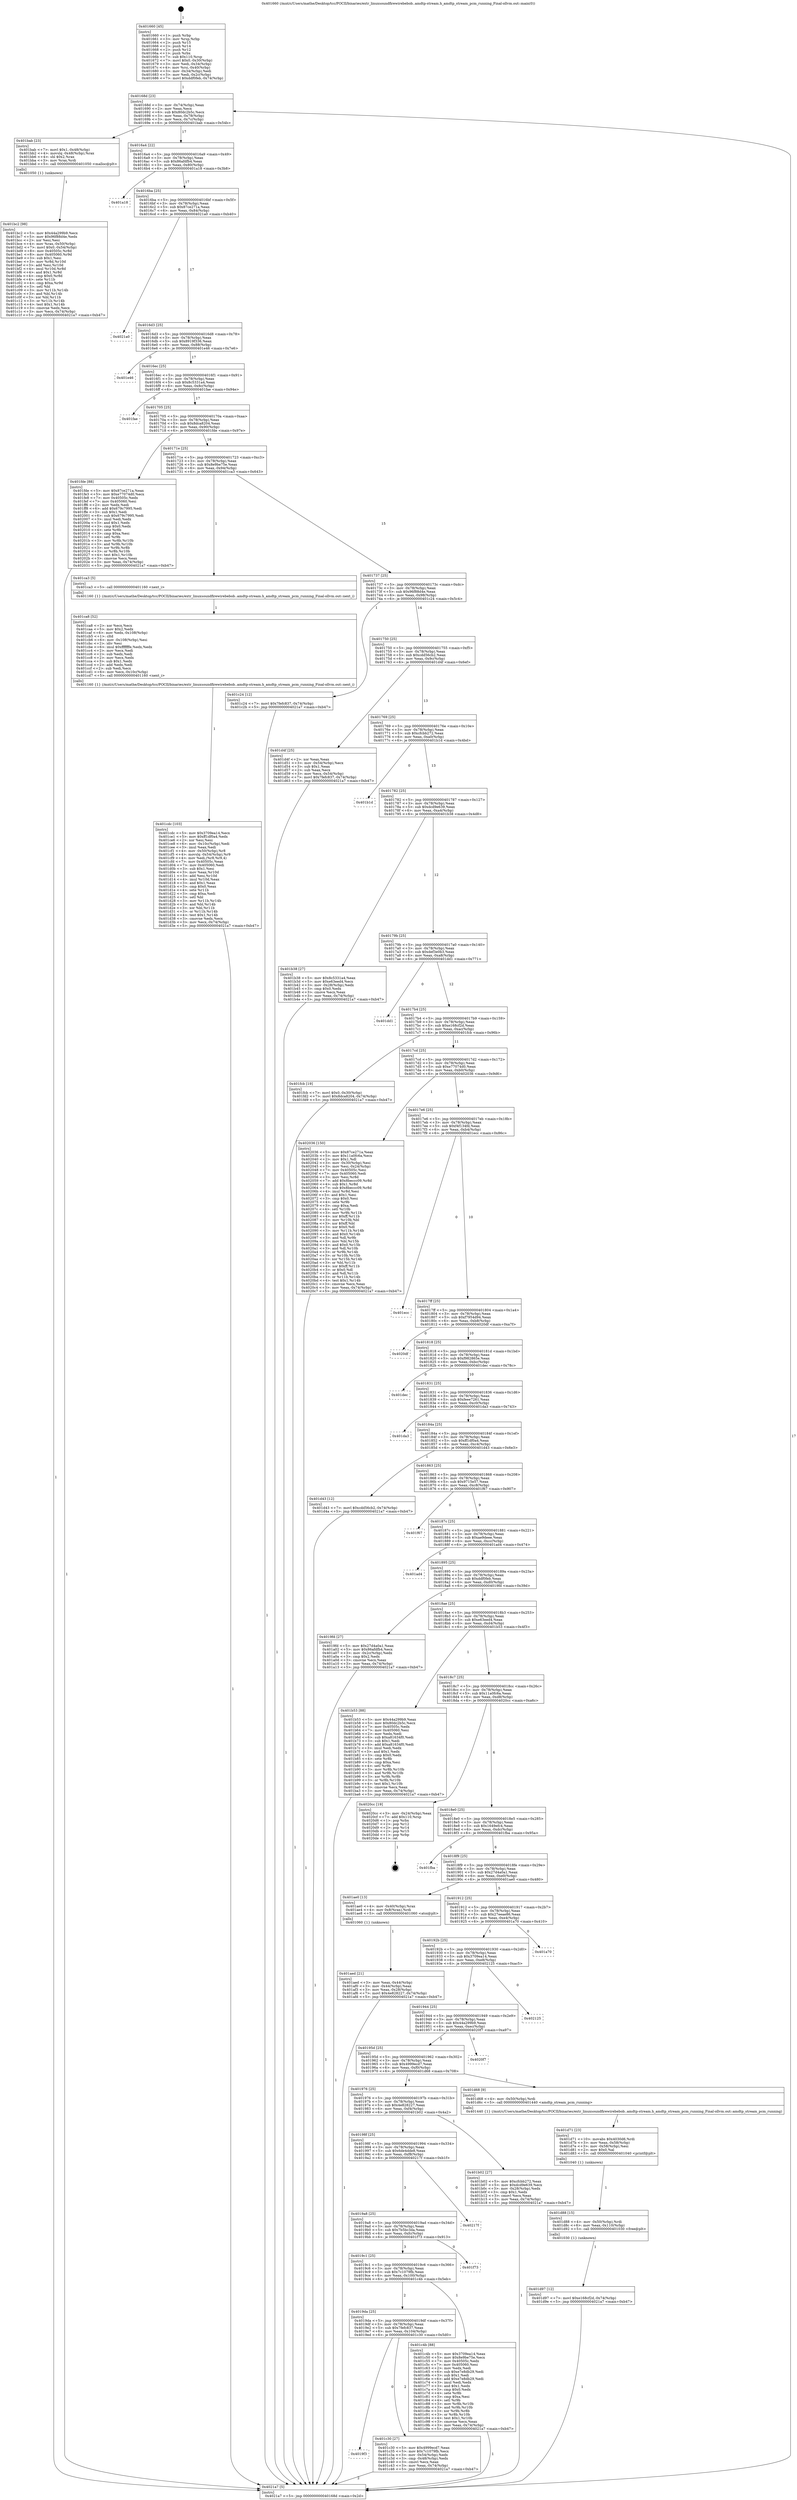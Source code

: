 digraph "0x401660" {
  label = "0x401660 (/mnt/c/Users/mathe/Desktop/tcc/POCII/binaries/extr_linuxsoundfirewirebebob..amdtp-stream.h_amdtp_stream_pcm_running_Final-ollvm.out::main(0))"
  labelloc = "t"
  node[shape=record]

  Entry [label="",width=0.3,height=0.3,shape=circle,fillcolor=black,style=filled]
  "0x40168d" [label="{
     0x40168d [23]\l
     | [instrs]\l
     &nbsp;&nbsp;0x40168d \<+3\>: mov -0x74(%rbp),%eax\l
     &nbsp;&nbsp;0x401690 \<+2\>: mov %eax,%ecx\l
     &nbsp;&nbsp;0x401692 \<+6\>: sub $0x80dc2b5c,%ecx\l
     &nbsp;&nbsp;0x401698 \<+3\>: mov %eax,-0x78(%rbp)\l
     &nbsp;&nbsp;0x40169b \<+3\>: mov %ecx,-0x7c(%rbp)\l
     &nbsp;&nbsp;0x40169e \<+6\>: je 0000000000401bab \<main+0x54b\>\l
  }"]
  "0x401bab" [label="{
     0x401bab [23]\l
     | [instrs]\l
     &nbsp;&nbsp;0x401bab \<+7\>: movl $0x1,-0x48(%rbp)\l
     &nbsp;&nbsp;0x401bb2 \<+4\>: movslq -0x48(%rbp),%rax\l
     &nbsp;&nbsp;0x401bb6 \<+4\>: shl $0x2,%rax\l
     &nbsp;&nbsp;0x401bba \<+3\>: mov %rax,%rdi\l
     &nbsp;&nbsp;0x401bbd \<+5\>: call 0000000000401050 \<malloc@plt\>\l
     | [calls]\l
     &nbsp;&nbsp;0x401050 \{1\} (unknown)\l
  }"]
  "0x4016a4" [label="{
     0x4016a4 [22]\l
     | [instrs]\l
     &nbsp;&nbsp;0x4016a4 \<+5\>: jmp 00000000004016a9 \<main+0x49\>\l
     &nbsp;&nbsp;0x4016a9 \<+3\>: mov -0x78(%rbp),%eax\l
     &nbsp;&nbsp;0x4016ac \<+5\>: sub $0x86afdfb4,%eax\l
     &nbsp;&nbsp;0x4016b1 \<+3\>: mov %eax,-0x80(%rbp)\l
     &nbsp;&nbsp;0x4016b4 \<+6\>: je 0000000000401a18 \<main+0x3b8\>\l
  }"]
  Exit [label="",width=0.3,height=0.3,shape=circle,fillcolor=black,style=filled,peripheries=2]
  "0x401a18" [label="{
     0x401a18\l
  }", style=dashed]
  "0x4016ba" [label="{
     0x4016ba [25]\l
     | [instrs]\l
     &nbsp;&nbsp;0x4016ba \<+5\>: jmp 00000000004016bf \<main+0x5f\>\l
     &nbsp;&nbsp;0x4016bf \<+3\>: mov -0x78(%rbp),%eax\l
     &nbsp;&nbsp;0x4016c2 \<+5\>: sub $0x87ce271a,%eax\l
     &nbsp;&nbsp;0x4016c7 \<+6\>: mov %eax,-0x84(%rbp)\l
     &nbsp;&nbsp;0x4016cd \<+6\>: je 00000000004021a0 \<main+0xb40\>\l
  }"]
  "0x401d97" [label="{
     0x401d97 [12]\l
     | [instrs]\l
     &nbsp;&nbsp;0x401d97 \<+7\>: movl $0xe168cf2d,-0x74(%rbp)\l
     &nbsp;&nbsp;0x401d9e \<+5\>: jmp 00000000004021a7 \<main+0xb47\>\l
  }"]
  "0x4021a0" [label="{
     0x4021a0\l
  }", style=dashed]
  "0x4016d3" [label="{
     0x4016d3 [25]\l
     | [instrs]\l
     &nbsp;&nbsp;0x4016d3 \<+5\>: jmp 00000000004016d8 \<main+0x78\>\l
     &nbsp;&nbsp;0x4016d8 \<+3\>: mov -0x78(%rbp),%eax\l
     &nbsp;&nbsp;0x4016db \<+5\>: sub $0x8919f336,%eax\l
     &nbsp;&nbsp;0x4016e0 \<+6\>: mov %eax,-0x88(%rbp)\l
     &nbsp;&nbsp;0x4016e6 \<+6\>: je 0000000000401e46 \<main+0x7e6\>\l
  }"]
  "0x401d88" [label="{
     0x401d88 [15]\l
     | [instrs]\l
     &nbsp;&nbsp;0x401d88 \<+4\>: mov -0x50(%rbp),%rdi\l
     &nbsp;&nbsp;0x401d8c \<+6\>: mov %eax,-0x110(%rbp)\l
     &nbsp;&nbsp;0x401d92 \<+5\>: call 0000000000401030 \<free@plt\>\l
     | [calls]\l
     &nbsp;&nbsp;0x401030 \{1\} (unknown)\l
  }"]
  "0x401e46" [label="{
     0x401e46\l
  }", style=dashed]
  "0x4016ec" [label="{
     0x4016ec [25]\l
     | [instrs]\l
     &nbsp;&nbsp;0x4016ec \<+5\>: jmp 00000000004016f1 \<main+0x91\>\l
     &nbsp;&nbsp;0x4016f1 \<+3\>: mov -0x78(%rbp),%eax\l
     &nbsp;&nbsp;0x4016f4 \<+5\>: sub $0x8c5331a4,%eax\l
     &nbsp;&nbsp;0x4016f9 \<+6\>: mov %eax,-0x8c(%rbp)\l
     &nbsp;&nbsp;0x4016ff \<+6\>: je 0000000000401fae \<main+0x94e\>\l
  }"]
  "0x401d71" [label="{
     0x401d71 [23]\l
     | [instrs]\l
     &nbsp;&nbsp;0x401d71 \<+10\>: movabs $0x4030d6,%rdi\l
     &nbsp;&nbsp;0x401d7b \<+3\>: mov %eax,-0x58(%rbp)\l
     &nbsp;&nbsp;0x401d7e \<+3\>: mov -0x58(%rbp),%esi\l
     &nbsp;&nbsp;0x401d81 \<+2\>: mov $0x0,%al\l
     &nbsp;&nbsp;0x401d83 \<+5\>: call 0000000000401040 \<printf@plt\>\l
     | [calls]\l
     &nbsp;&nbsp;0x401040 \{1\} (unknown)\l
  }"]
  "0x401fae" [label="{
     0x401fae\l
  }", style=dashed]
  "0x401705" [label="{
     0x401705 [25]\l
     | [instrs]\l
     &nbsp;&nbsp;0x401705 \<+5\>: jmp 000000000040170a \<main+0xaa\>\l
     &nbsp;&nbsp;0x40170a \<+3\>: mov -0x78(%rbp),%eax\l
     &nbsp;&nbsp;0x40170d \<+5\>: sub $0x8dca8204,%eax\l
     &nbsp;&nbsp;0x401712 \<+6\>: mov %eax,-0x90(%rbp)\l
     &nbsp;&nbsp;0x401718 \<+6\>: je 0000000000401fde \<main+0x97e\>\l
  }"]
  "0x401cdc" [label="{
     0x401cdc [103]\l
     | [instrs]\l
     &nbsp;&nbsp;0x401cdc \<+5\>: mov $0x3709ea14,%ecx\l
     &nbsp;&nbsp;0x401ce1 \<+5\>: mov $0xff1df0a4,%edx\l
     &nbsp;&nbsp;0x401ce6 \<+2\>: xor %esi,%esi\l
     &nbsp;&nbsp;0x401ce8 \<+6\>: mov -0x10c(%rbp),%edi\l
     &nbsp;&nbsp;0x401cee \<+3\>: imul %eax,%edi\l
     &nbsp;&nbsp;0x401cf1 \<+4\>: mov -0x50(%rbp),%r8\l
     &nbsp;&nbsp;0x401cf5 \<+4\>: movslq -0x54(%rbp),%r9\l
     &nbsp;&nbsp;0x401cf9 \<+4\>: mov %edi,(%r8,%r9,4)\l
     &nbsp;&nbsp;0x401cfd \<+7\>: mov 0x40505c,%eax\l
     &nbsp;&nbsp;0x401d04 \<+7\>: mov 0x405060,%edi\l
     &nbsp;&nbsp;0x401d0b \<+3\>: sub $0x1,%esi\l
     &nbsp;&nbsp;0x401d0e \<+3\>: mov %eax,%r10d\l
     &nbsp;&nbsp;0x401d11 \<+3\>: add %esi,%r10d\l
     &nbsp;&nbsp;0x401d14 \<+4\>: imul %r10d,%eax\l
     &nbsp;&nbsp;0x401d18 \<+3\>: and $0x1,%eax\l
     &nbsp;&nbsp;0x401d1b \<+3\>: cmp $0x0,%eax\l
     &nbsp;&nbsp;0x401d1e \<+4\>: sete %r11b\l
     &nbsp;&nbsp;0x401d22 \<+3\>: cmp $0xa,%edi\l
     &nbsp;&nbsp;0x401d25 \<+3\>: setl %bl\l
     &nbsp;&nbsp;0x401d28 \<+3\>: mov %r11b,%r14b\l
     &nbsp;&nbsp;0x401d2b \<+3\>: and %bl,%r14b\l
     &nbsp;&nbsp;0x401d2e \<+3\>: xor %bl,%r11b\l
     &nbsp;&nbsp;0x401d31 \<+3\>: or %r11b,%r14b\l
     &nbsp;&nbsp;0x401d34 \<+4\>: test $0x1,%r14b\l
     &nbsp;&nbsp;0x401d38 \<+3\>: cmovne %edx,%ecx\l
     &nbsp;&nbsp;0x401d3b \<+3\>: mov %ecx,-0x74(%rbp)\l
     &nbsp;&nbsp;0x401d3e \<+5\>: jmp 00000000004021a7 \<main+0xb47\>\l
  }"]
  "0x401fde" [label="{
     0x401fde [88]\l
     | [instrs]\l
     &nbsp;&nbsp;0x401fde \<+5\>: mov $0x87ce271a,%eax\l
     &nbsp;&nbsp;0x401fe3 \<+5\>: mov $0xe77074d0,%ecx\l
     &nbsp;&nbsp;0x401fe8 \<+7\>: mov 0x40505c,%edx\l
     &nbsp;&nbsp;0x401fef \<+7\>: mov 0x405060,%esi\l
     &nbsp;&nbsp;0x401ff6 \<+2\>: mov %edx,%edi\l
     &nbsp;&nbsp;0x401ff8 \<+6\>: add $0x679c7995,%edi\l
     &nbsp;&nbsp;0x401ffe \<+3\>: sub $0x1,%edi\l
     &nbsp;&nbsp;0x402001 \<+6\>: sub $0x679c7995,%edi\l
     &nbsp;&nbsp;0x402007 \<+3\>: imul %edi,%edx\l
     &nbsp;&nbsp;0x40200a \<+3\>: and $0x1,%edx\l
     &nbsp;&nbsp;0x40200d \<+3\>: cmp $0x0,%edx\l
     &nbsp;&nbsp;0x402010 \<+4\>: sete %r8b\l
     &nbsp;&nbsp;0x402014 \<+3\>: cmp $0xa,%esi\l
     &nbsp;&nbsp;0x402017 \<+4\>: setl %r9b\l
     &nbsp;&nbsp;0x40201b \<+3\>: mov %r8b,%r10b\l
     &nbsp;&nbsp;0x40201e \<+3\>: and %r9b,%r10b\l
     &nbsp;&nbsp;0x402021 \<+3\>: xor %r9b,%r8b\l
     &nbsp;&nbsp;0x402024 \<+3\>: or %r8b,%r10b\l
     &nbsp;&nbsp;0x402027 \<+4\>: test $0x1,%r10b\l
     &nbsp;&nbsp;0x40202b \<+3\>: cmovne %ecx,%eax\l
     &nbsp;&nbsp;0x40202e \<+3\>: mov %eax,-0x74(%rbp)\l
     &nbsp;&nbsp;0x402031 \<+5\>: jmp 00000000004021a7 \<main+0xb47\>\l
  }"]
  "0x40171e" [label="{
     0x40171e [25]\l
     | [instrs]\l
     &nbsp;&nbsp;0x40171e \<+5\>: jmp 0000000000401723 \<main+0xc3\>\l
     &nbsp;&nbsp;0x401723 \<+3\>: mov -0x78(%rbp),%eax\l
     &nbsp;&nbsp;0x401726 \<+5\>: sub $0x8e9be75e,%eax\l
     &nbsp;&nbsp;0x40172b \<+6\>: mov %eax,-0x94(%rbp)\l
     &nbsp;&nbsp;0x401731 \<+6\>: je 0000000000401ca3 \<main+0x643\>\l
  }"]
  "0x401ca8" [label="{
     0x401ca8 [52]\l
     | [instrs]\l
     &nbsp;&nbsp;0x401ca8 \<+2\>: xor %ecx,%ecx\l
     &nbsp;&nbsp;0x401caa \<+5\>: mov $0x2,%edx\l
     &nbsp;&nbsp;0x401caf \<+6\>: mov %edx,-0x108(%rbp)\l
     &nbsp;&nbsp;0x401cb5 \<+1\>: cltd\l
     &nbsp;&nbsp;0x401cb6 \<+6\>: mov -0x108(%rbp),%esi\l
     &nbsp;&nbsp;0x401cbc \<+2\>: idiv %esi\l
     &nbsp;&nbsp;0x401cbe \<+6\>: imul $0xfffffffe,%edx,%edx\l
     &nbsp;&nbsp;0x401cc4 \<+2\>: mov %ecx,%edi\l
     &nbsp;&nbsp;0x401cc6 \<+2\>: sub %edx,%edi\l
     &nbsp;&nbsp;0x401cc8 \<+2\>: mov %ecx,%edx\l
     &nbsp;&nbsp;0x401cca \<+3\>: sub $0x1,%edx\l
     &nbsp;&nbsp;0x401ccd \<+2\>: add %edx,%edi\l
     &nbsp;&nbsp;0x401ccf \<+2\>: sub %edi,%ecx\l
     &nbsp;&nbsp;0x401cd1 \<+6\>: mov %ecx,-0x10c(%rbp)\l
     &nbsp;&nbsp;0x401cd7 \<+5\>: call 0000000000401160 \<next_i\>\l
     | [calls]\l
     &nbsp;&nbsp;0x401160 \{1\} (/mnt/c/Users/mathe/Desktop/tcc/POCII/binaries/extr_linuxsoundfirewirebebob..amdtp-stream.h_amdtp_stream_pcm_running_Final-ollvm.out::next_i)\l
  }"]
  "0x401ca3" [label="{
     0x401ca3 [5]\l
     | [instrs]\l
     &nbsp;&nbsp;0x401ca3 \<+5\>: call 0000000000401160 \<next_i\>\l
     | [calls]\l
     &nbsp;&nbsp;0x401160 \{1\} (/mnt/c/Users/mathe/Desktop/tcc/POCII/binaries/extr_linuxsoundfirewirebebob..amdtp-stream.h_amdtp_stream_pcm_running_Final-ollvm.out::next_i)\l
  }"]
  "0x401737" [label="{
     0x401737 [25]\l
     | [instrs]\l
     &nbsp;&nbsp;0x401737 \<+5\>: jmp 000000000040173c \<main+0xdc\>\l
     &nbsp;&nbsp;0x40173c \<+3\>: mov -0x78(%rbp),%eax\l
     &nbsp;&nbsp;0x40173f \<+5\>: sub $0x96f88d4e,%eax\l
     &nbsp;&nbsp;0x401744 \<+6\>: mov %eax,-0x98(%rbp)\l
     &nbsp;&nbsp;0x40174a \<+6\>: je 0000000000401c24 \<main+0x5c4\>\l
  }"]
  "0x4019f3" [label="{
     0x4019f3\l
  }", style=dashed]
  "0x401c24" [label="{
     0x401c24 [12]\l
     | [instrs]\l
     &nbsp;&nbsp;0x401c24 \<+7\>: movl $0x7fefc837,-0x74(%rbp)\l
     &nbsp;&nbsp;0x401c2b \<+5\>: jmp 00000000004021a7 \<main+0xb47\>\l
  }"]
  "0x401750" [label="{
     0x401750 [25]\l
     | [instrs]\l
     &nbsp;&nbsp;0x401750 \<+5\>: jmp 0000000000401755 \<main+0xf5\>\l
     &nbsp;&nbsp;0x401755 \<+3\>: mov -0x78(%rbp),%eax\l
     &nbsp;&nbsp;0x401758 \<+5\>: sub $0xcdd56cb2,%eax\l
     &nbsp;&nbsp;0x40175d \<+6\>: mov %eax,-0x9c(%rbp)\l
     &nbsp;&nbsp;0x401763 \<+6\>: je 0000000000401d4f \<main+0x6ef\>\l
  }"]
  "0x401c30" [label="{
     0x401c30 [27]\l
     | [instrs]\l
     &nbsp;&nbsp;0x401c30 \<+5\>: mov $0x4999ecd7,%eax\l
     &nbsp;&nbsp;0x401c35 \<+5\>: mov $0x7c1079fb,%ecx\l
     &nbsp;&nbsp;0x401c3a \<+3\>: mov -0x54(%rbp),%edx\l
     &nbsp;&nbsp;0x401c3d \<+3\>: cmp -0x48(%rbp),%edx\l
     &nbsp;&nbsp;0x401c40 \<+3\>: cmovl %ecx,%eax\l
     &nbsp;&nbsp;0x401c43 \<+3\>: mov %eax,-0x74(%rbp)\l
     &nbsp;&nbsp;0x401c46 \<+5\>: jmp 00000000004021a7 \<main+0xb47\>\l
  }"]
  "0x401d4f" [label="{
     0x401d4f [25]\l
     | [instrs]\l
     &nbsp;&nbsp;0x401d4f \<+2\>: xor %eax,%eax\l
     &nbsp;&nbsp;0x401d51 \<+3\>: mov -0x54(%rbp),%ecx\l
     &nbsp;&nbsp;0x401d54 \<+3\>: sub $0x1,%eax\l
     &nbsp;&nbsp;0x401d57 \<+2\>: sub %eax,%ecx\l
     &nbsp;&nbsp;0x401d59 \<+3\>: mov %ecx,-0x54(%rbp)\l
     &nbsp;&nbsp;0x401d5c \<+7\>: movl $0x7fefc837,-0x74(%rbp)\l
     &nbsp;&nbsp;0x401d63 \<+5\>: jmp 00000000004021a7 \<main+0xb47\>\l
  }"]
  "0x401769" [label="{
     0x401769 [25]\l
     | [instrs]\l
     &nbsp;&nbsp;0x401769 \<+5\>: jmp 000000000040176e \<main+0x10e\>\l
     &nbsp;&nbsp;0x40176e \<+3\>: mov -0x78(%rbp),%eax\l
     &nbsp;&nbsp;0x401771 \<+5\>: sub $0xcfcbb272,%eax\l
     &nbsp;&nbsp;0x401776 \<+6\>: mov %eax,-0xa0(%rbp)\l
     &nbsp;&nbsp;0x40177c \<+6\>: je 0000000000401b1d \<main+0x4bd\>\l
  }"]
  "0x4019da" [label="{
     0x4019da [25]\l
     | [instrs]\l
     &nbsp;&nbsp;0x4019da \<+5\>: jmp 00000000004019df \<main+0x37f\>\l
     &nbsp;&nbsp;0x4019df \<+3\>: mov -0x78(%rbp),%eax\l
     &nbsp;&nbsp;0x4019e2 \<+5\>: sub $0x7fefc837,%eax\l
     &nbsp;&nbsp;0x4019e7 \<+6\>: mov %eax,-0x104(%rbp)\l
     &nbsp;&nbsp;0x4019ed \<+6\>: je 0000000000401c30 \<main+0x5d0\>\l
  }"]
  "0x401b1d" [label="{
     0x401b1d\l
  }", style=dashed]
  "0x401782" [label="{
     0x401782 [25]\l
     | [instrs]\l
     &nbsp;&nbsp;0x401782 \<+5\>: jmp 0000000000401787 \<main+0x127\>\l
     &nbsp;&nbsp;0x401787 \<+3\>: mov -0x78(%rbp),%eax\l
     &nbsp;&nbsp;0x40178a \<+5\>: sub $0xdcd9e639,%eax\l
     &nbsp;&nbsp;0x40178f \<+6\>: mov %eax,-0xa4(%rbp)\l
     &nbsp;&nbsp;0x401795 \<+6\>: je 0000000000401b38 \<main+0x4d8\>\l
  }"]
  "0x401c4b" [label="{
     0x401c4b [88]\l
     | [instrs]\l
     &nbsp;&nbsp;0x401c4b \<+5\>: mov $0x3709ea14,%eax\l
     &nbsp;&nbsp;0x401c50 \<+5\>: mov $0x8e9be75e,%ecx\l
     &nbsp;&nbsp;0x401c55 \<+7\>: mov 0x40505c,%edx\l
     &nbsp;&nbsp;0x401c5c \<+7\>: mov 0x405060,%esi\l
     &nbsp;&nbsp;0x401c63 \<+2\>: mov %edx,%edi\l
     &nbsp;&nbsp;0x401c65 \<+6\>: sub $0xe7e8db29,%edi\l
     &nbsp;&nbsp;0x401c6b \<+3\>: sub $0x1,%edi\l
     &nbsp;&nbsp;0x401c6e \<+6\>: add $0xe7e8db29,%edi\l
     &nbsp;&nbsp;0x401c74 \<+3\>: imul %edi,%edx\l
     &nbsp;&nbsp;0x401c77 \<+3\>: and $0x1,%edx\l
     &nbsp;&nbsp;0x401c7a \<+3\>: cmp $0x0,%edx\l
     &nbsp;&nbsp;0x401c7d \<+4\>: sete %r8b\l
     &nbsp;&nbsp;0x401c81 \<+3\>: cmp $0xa,%esi\l
     &nbsp;&nbsp;0x401c84 \<+4\>: setl %r9b\l
     &nbsp;&nbsp;0x401c88 \<+3\>: mov %r8b,%r10b\l
     &nbsp;&nbsp;0x401c8b \<+3\>: and %r9b,%r10b\l
     &nbsp;&nbsp;0x401c8e \<+3\>: xor %r9b,%r8b\l
     &nbsp;&nbsp;0x401c91 \<+3\>: or %r8b,%r10b\l
     &nbsp;&nbsp;0x401c94 \<+4\>: test $0x1,%r10b\l
     &nbsp;&nbsp;0x401c98 \<+3\>: cmovne %ecx,%eax\l
     &nbsp;&nbsp;0x401c9b \<+3\>: mov %eax,-0x74(%rbp)\l
     &nbsp;&nbsp;0x401c9e \<+5\>: jmp 00000000004021a7 \<main+0xb47\>\l
  }"]
  "0x401b38" [label="{
     0x401b38 [27]\l
     | [instrs]\l
     &nbsp;&nbsp;0x401b38 \<+5\>: mov $0x8c5331a4,%eax\l
     &nbsp;&nbsp;0x401b3d \<+5\>: mov $0xe63eed4,%ecx\l
     &nbsp;&nbsp;0x401b42 \<+3\>: mov -0x28(%rbp),%edx\l
     &nbsp;&nbsp;0x401b45 \<+3\>: cmp $0x0,%edx\l
     &nbsp;&nbsp;0x401b48 \<+3\>: cmove %ecx,%eax\l
     &nbsp;&nbsp;0x401b4b \<+3\>: mov %eax,-0x74(%rbp)\l
     &nbsp;&nbsp;0x401b4e \<+5\>: jmp 00000000004021a7 \<main+0xb47\>\l
  }"]
  "0x40179b" [label="{
     0x40179b [25]\l
     | [instrs]\l
     &nbsp;&nbsp;0x40179b \<+5\>: jmp 00000000004017a0 \<main+0x140\>\l
     &nbsp;&nbsp;0x4017a0 \<+3\>: mov -0x78(%rbp),%eax\l
     &nbsp;&nbsp;0x4017a3 \<+5\>: sub $0xdef3e0b3,%eax\l
     &nbsp;&nbsp;0x4017a8 \<+6\>: mov %eax,-0xa8(%rbp)\l
     &nbsp;&nbsp;0x4017ae \<+6\>: je 0000000000401dd1 \<main+0x771\>\l
  }"]
  "0x4019c1" [label="{
     0x4019c1 [25]\l
     | [instrs]\l
     &nbsp;&nbsp;0x4019c1 \<+5\>: jmp 00000000004019c6 \<main+0x366\>\l
     &nbsp;&nbsp;0x4019c6 \<+3\>: mov -0x78(%rbp),%eax\l
     &nbsp;&nbsp;0x4019c9 \<+5\>: sub $0x7c1079fb,%eax\l
     &nbsp;&nbsp;0x4019ce \<+6\>: mov %eax,-0x100(%rbp)\l
     &nbsp;&nbsp;0x4019d4 \<+6\>: je 0000000000401c4b \<main+0x5eb\>\l
  }"]
  "0x401dd1" [label="{
     0x401dd1\l
  }", style=dashed]
  "0x4017b4" [label="{
     0x4017b4 [25]\l
     | [instrs]\l
     &nbsp;&nbsp;0x4017b4 \<+5\>: jmp 00000000004017b9 \<main+0x159\>\l
     &nbsp;&nbsp;0x4017b9 \<+3\>: mov -0x78(%rbp),%eax\l
     &nbsp;&nbsp;0x4017bc \<+5\>: sub $0xe168cf2d,%eax\l
     &nbsp;&nbsp;0x4017c1 \<+6\>: mov %eax,-0xac(%rbp)\l
     &nbsp;&nbsp;0x4017c7 \<+6\>: je 0000000000401fcb \<main+0x96b\>\l
  }"]
  "0x401f73" [label="{
     0x401f73\l
  }", style=dashed]
  "0x401fcb" [label="{
     0x401fcb [19]\l
     | [instrs]\l
     &nbsp;&nbsp;0x401fcb \<+7\>: movl $0x0,-0x30(%rbp)\l
     &nbsp;&nbsp;0x401fd2 \<+7\>: movl $0x8dca8204,-0x74(%rbp)\l
     &nbsp;&nbsp;0x401fd9 \<+5\>: jmp 00000000004021a7 \<main+0xb47\>\l
  }"]
  "0x4017cd" [label="{
     0x4017cd [25]\l
     | [instrs]\l
     &nbsp;&nbsp;0x4017cd \<+5\>: jmp 00000000004017d2 \<main+0x172\>\l
     &nbsp;&nbsp;0x4017d2 \<+3\>: mov -0x78(%rbp),%eax\l
     &nbsp;&nbsp;0x4017d5 \<+5\>: sub $0xe77074d0,%eax\l
     &nbsp;&nbsp;0x4017da \<+6\>: mov %eax,-0xb0(%rbp)\l
     &nbsp;&nbsp;0x4017e0 \<+6\>: je 0000000000402036 \<main+0x9d6\>\l
  }"]
  "0x4019a8" [label="{
     0x4019a8 [25]\l
     | [instrs]\l
     &nbsp;&nbsp;0x4019a8 \<+5\>: jmp 00000000004019ad \<main+0x34d\>\l
     &nbsp;&nbsp;0x4019ad \<+3\>: mov -0x78(%rbp),%eax\l
     &nbsp;&nbsp;0x4019b0 \<+5\>: sub $0x7b5bc3da,%eax\l
     &nbsp;&nbsp;0x4019b5 \<+6\>: mov %eax,-0xfc(%rbp)\l
     &nbsp;&nbsp;0x4019bb \<+6\>: je 0000000000401f73 \<main+0x913\>\l
  }"]
  "0x402036" [label="{
     0x402036 [150]\l
     | [instrs]\l
     &nbsp;&nbsp;0x402036 \<+5\>: mov $0x87ce271a,%eax\l
     &nbsp;&nbsp;0x40203b \<+5\>: mov $0x11a0fc6a,%ecx\l
     &nbsp;&nbsp;0x402040 \<+2\>: mov $0x1,%dl\l
     &nbsp;&nbsp;0x402042 \<+3\>: mov -0x30(%rbp),%esi\l
     &nbsp;&nbsp;0x402045 \<+3\>: mov %esi,-0x24(%rbp)\l
     &nbsp;&nbsp;0x402048 \<+7\>: mov 0x40505c,%esi\l
     &nbsp;&nbsp;0x40204f \<+7\>: mov 0x405060,%edi\l
     &nbsp;&nbsp;0x402056 \<+3\>: mov %esi,%r8d\l
     &nbsp;&nbsp;0x402059 \<+7\>: add $0x8beccc09,%r8d\l
     &nbsp;&nbsp;0x402060 \<+4\>: sub $0x1,%r8d\l
     &nbsp;&nbsp;0x402064 \<+7\>: sub $0x8beccc09,%r8d\l
     &nbsp;&nbsp;0x40206b \<+4\>: imul %r8d,%esi\l
     &nbsp;&nbsp;0x40206f \<+3\>: and $0x1,%esi\l
     &nbsp;&nbsp;0x402072 \<+3\>: cmp $0x0,%esi\l
     &nbsp;&nbsp;0x402075 \<+4\>: sete %r9b\l
     &nbsp;&nbsp;0x402079 \<+3\>: cmp $0xa,%edi\l
     &nbsp;&nbsp;0x40207c \<+4\>: setl %r10b\l
     &nbsp;&nbsp;0x402080 \<+3\>: mov %r9b,%r11b\l
     &nbsp;&nbsp;0x402083 \<+4\>: xor $0xff,%r11b\l
     &nbsp;&nbsp;0x402087 \<+3\>: mov %r10b,%bl\l
     &nbsp;&nbsp;0x40208a \<+3\>: xor $0xff,%bl\l
     &nbsp;&nbsp;0x40208d \<+3\>: xor $0x0,%dl\l
     &nbsp;&nbsp;0x402090 \<+3\>: mov %r11b,%r14b\l
     &nbsp;&nbsp;0x402093 \<+4\>: and $0x0,%r14b\l
     &nbsp;&nbsp;0x402097 \<+3\>: and %dl,%r9b\l
     &nbsp;&nbsp;0x40209a \<+3\>: mov %bl,%r15b\l
     &nbsp;&nbsp;0x40209d \<+4\>: and $0x0,%r15b\l
     &nbsp;&nbsp;0x4020a1 \<+3\>: and %dl,%r10b\l
     &nbsp;&nbsp;0x4020a4 \<+3\>: or %r9b,%r14b\l
     &nbsp;&nbsp;0x4020a7 \<+3\>: or %r10b,%r15b\l
     &nbsp;&nbsp;0x4020aa \<+3\>: xor %r15b,%r14b\l
     &nbsp;&nbsp;0x4020ad \<+3\>: or %bl,%r11b\l
     &nbsp;&nbsp;0x4020b0 \<+4\>: xor $0xff,%r11b\l
     &nbsp;&nbsp;0x4020b4 \<+3\>: or $0x0,%dl\l
     &nbsp;&nbsp;0x4020b7 \<+3\>: and %dl,%r11b\l
     &nbsp;&nbsp;0x4020ba \<+3\>: or %r11b,%r14b\l
     &nbsp;&nbsp;0x4020bd \<+4\>: test $0x1,%r14b\l
     &nbsp;&nbsp;0x4020c1 \<+3\>: cmovne %ecx,%eax\l
     &nbsp;&nbsp;0x4020c4 \<+3\>: mov %eax,-0x74(%rbp)\l
     &nbsp;&nbsp;0x4020c7 \<+5\>: jmp 00000000004021a7 \<main+0xb47\>\l
  }"]
  "0x4017e6" [label="{
     0x4017e6 [25]\l
     | [instrs]\l
     &nbsp;&nbsp;0x4017e6 \<+5\>: jmp 00000000004017eb \<main+0x18b\>\l
     &nbsp;&nbsp;0x4017eb \<+3\>: mov -0x78(%rbp),%eax\l
     &nbsp;&nbsp;0x4017ee \<+5\>: sub $0xf4f134fd,%eax\l
     &nbsp;&nbsp;0x4017f3 \<+6\>: mov %eax,-0xb4(%rbp)\l
     &nbsp;&nbsp;0x4017f9 \<+6\>: je 0000000000401ecc \<main+0x86c\>\l
  }"]
  "0x40217f" [label="{
     0x40217f\l
  }", style=dashed]
  "0x401ecc" [label="{
     0x401ecc\l
  }", style=dashed]
  "0x4017ff" [label="{
     0x4017ff [25]\l
     | [instrs]\l
     &nbsp;&nbsp;0x4017ff \<+5\>: jmp 0000000000401804 \<main+0x1a4\>\l
     &nbsp;&nbsp;0x401804 \<+3\>: mov -0x78(%rbp),%eax\l
     &nbsp;&nbsp;0x401807 \<+5\>: sub $0xf7954d94,%eax\l
     &nbsp;&nbsp;0x40180c \<+6\>: mov %eax,-0xb8(%rbp)\l
     &nbsp;&nbsp;0x401812 \<+6\>: je 00000000004020df \<main+0xa7f\>\l
  }"]
  "0x401bc2" [label="{
     0x401bc2 [98]\l
     | [instrs]\l
     &nbsp;&nbsp;0x401bc2 \<+5\>: mov $0x44a299b9,%ecx\l
     &nbsp;&nbsp;0x401bc7 \<+5\>: mov $0x96f88d4e,%edx\l
     &nbsp;&nbsp;0x401bcc \<+2\>: xor %esi,%esi\l
     &nbsp;&nbsp;0x401bce \<+4\>: mov %rax,-0x50(%rbp)\l
     &nbsp;&nbsp;0x401bd2 \<+7\>: movl $0x0,-0x54(%rbp)\l
     &nbsp;&nbsp;0x401bd9 \<+8\>: mov 0x40505c,%r8d\l
     &nbsp;&nbsp;0x401be1 \<+8\>: mov 0x405060,%r9d\l
     &nbsp;&nbsp;0x401be9 \<+3\>: sub $0x1,%esi\l
     &nbsp;&nbsp;0x401bec \<+3\>: mov %r8d,%r10d\l
     &nbsp;&nbsp;0x401bef \<+3\>: add %esi,%r10d\l
     &nbsp;&nbsp;0x401bf2 \<+4\>: imul %r10d,%r8d\l
     &nbsp;&nbsp;0x401bf6 \<+4\>: and $0x1,%r8d\l
     &nbsp;&nbsp;0x401bfa \<+4\>: cmp $0x0,%r8d\l
     &nbsp;&nbsp;0x401bfe \<+4\>: sete %r11b\l
     &nbsp;&nbsp;0x401c02 \<+4\>: cmp $0xa,%r9d\l
     &nbsp;&nbsp;0x401c06 \<+3\>: setl %bl\l
     &nbsp;&nbsp;0x401c09 \<+3\>: mov %r11b,%r14b\l
     &nbsp;&nbsp;0x401c0c \<+3\>: and %bl,%r14b\l
     &nbsp;&nbsp;0x401c0f \<+3\>: xor %bl,%r11b\l
     &nbsp;&nbsp;0x401c12 \<+3\>: or %r11b,%r14b\l
     &nbsp;&nbsp;0x401c15 \<+4\>: test $0x1,%r14b\l
     &nbsp;&nbsp;0x401c19 \<+3\>: cmovne %edx,%ecx\l
     &nbsp;&nbsp;0x401c1c \<+3\>: mov %ecx,-0x74(%rbp)\l
     &nbsp;&nbsp;0x401c1f \<+5\>: jmp 00000000004021a7 \<main+0xb47\>\l
  }"]
  "0x4020df" [label="{
     0x4020df\l
  }", style=dashed]
  "0x401818" [label="{
     0x401818 [25]\l
     | [instrs]\l
     &nbsp;&nbsp;0x401818 \<+5\>: jmp 000000000040181d \<main+0x1bd\>\l
     &nbsp;&nbsp;0x40181d \<+3\>: mov -0x78(%rbp),%eax\l
     &nbsp;&nbsp;0x401820 \<+5\>: sub $0xf982865e,%eax\l
     &nbsp;&nbsp;0x401825 \<+6\>: mov %eax,-0xbc(%rbp)\l
     &nbsp;&nbsp;0x40182b \<+6\>: je 0000000000401dec \<main+0x78c\>\l
  }"]
  "0x40198f" [label="{
     0x40198f [25]\l
     | [instrs]\l
     &nbsp;&nbsp;0x40198f \<+5\>: jmp 0000000000401994 \<main+0x334\>\l
     &nbsp;&nbsp;0x401994 \<+3\>: mov -0x78(%rbp),%eax\l
     &nbsp;&nbsp;0x401997 \<+5\>: sub $0x6de4dde8,%eax\l
     &nbsp;&nbsp;0x40199c \<+6\>: mov %eax,-0xf8(%rbp)\l
     &nbsp;&nbsp;0x4019a2 \<+6\>: je 000000000040217f \<main+0xb1f\>\l
  }"]
  "0x401dec" [label="{
     0x401dec\l
  }", style=dashed]
  "0x401831" [label="{
     0x401831 [25]\l
     | [instrs]\l
     &nbsp;&nbsp;0x401831 \<+5\>: jmp 0000000000401836 \<main+0x1d6\>\l
     &nbsp;&nbsp;0x401836 \<+3\>: mov -0x78(%rbp),%eax\l
     &nbsp;&nbsp;0x401839 \<+5\>: sub $0xfeee7261,%eax\l
     &nbsp;&nbsp;0x40183e \<+6\>: mov %eax,-0xc0(%rbp)\l
     &nbsp;&nbsp;0x401844 \<+6\>: je 0000000000401da3 \<main+0x743\>\l
  }"]
  "0x401b02" [label="{
     0x401b02 [27]\l
     | [instrs]\l
     &nbsp;&nbsp;0x401b02 \<+5\>: mov $0xcfcbb272,%eax\l
     &nbsp;&nbsp;0x401b07 \<+5\>: mov $0xdcd9e639,%ecx\l
     &nbsp;&nbsp;0x401b0c \<+3\>: mov -0x28(%rbp),%edx\l
     &nbsp;&nbsp;0x401b0f \<+3\>: cmp $0x1,%edx\l
     &nbsp;&nbsp;0x401b12 \<+3\>: cmovl %ecx,%eax\l
     &nbsp;&nbsp;0x401b15 \<+3\>: mov %eax,-0x74(%rbp)\l
     &nbsp;&nbsp;0x401b18 \<+5\>: jmp 00000000004021a7 \<main+0xb47\>\l
  }"]
  "0x401da3" [label="{
     0x401da3\l
  }", style=dashed]
  "0x40184a" [label="{
     0x40184a [25]\l
     | [instrs]\l
     &nbsp;&nbsp;0x40184a \<+5\>: jmp 000000000040184f \<main+0x1ef\>\l
     &nbsp;&nbsp;0x40184f \<+3\>: mov -0x78(%rbp),%eax\l
     &nbsp;&nbsp;0x401852 \<+5\>: sub $0xff1df0a4,%eax\l
     &nbsp;&nbsp;0x401857 \<+6\>: mov %eax,-0xc4(%rbp)\l
     &nbsp;&nbsp;0x40185d \<+6\>: je 0000000000401d43 \<main+0x6e3\>\l
  }"]
  "0x401976" [label="{
     0x401976 [25]\l
     | [instrs]\l
     &nbsp;&nbsp;0x401976 \<+5\>: jmp 000000000040197b \<main+0x31b\>\l
     &nbsp;&nbsp;0x40197b \<+3\>: mov -0x78(%rbp),%eax\l
     &nbsp;&nbsp;0x40197e \<+5\>: sub $0x4e828227,%eax\l
     &nbsp;&nbsp;0x401983 \<+6\>: mov %eax,-0xf4(%rbp)\l
     &nbsp;&nbsp;0x401989 \<+6\>: je 0000000000401b02 \<main+0x4a2\>\l
  }"]
  "0x401d43" [label="{
     0x401d43 [12]\l
     | [instrs]\l
     &nbsp;&nbsp;0x401d43 \<+7\>: movl $0xcdd56cb2,-0x74(%rbp)\l
     &nbsp;&nbsp;0x401d4a \<+5\>: jmp 00000000004021a7 \<main+0xb47\>\l
  }"]
  "0x401863" [label="{
     0x401863 [25]\l
     | [instrs]\l
     &nbsp;&nbsp;0x401863 \<+5\>: jmp 0000000000401868 \<main+0x208\>\l
     &nbsp;&nbsp;0x401868 \<+3\>: mov -0x78(%rbp),%eax\l
     &nbsp;&nbsp;0x40186b \<+5\>: sub $0x9715e57,%eax\l
     &nbsp;&nbsp;0x401870 \<+6\>: mov %eax,-0xc8(%rbp)\l
     &nbsp;&nbsp;0x401876 \<+6\>: je 0000000000401f67 \<main+0x907\>\l
  }"]
  "0x401d68" [label="{
     0x401d68 [9]\l
     | [instrs]\l
     &nbsp;&nbsp;0x401d68 \<+4\>: mov -0x50(%rbp),%rdi\l
     &nbsp;&nbsp;0x401d6c \<+5\>: call 0000000000401440 \<amdtp_stream_pcm_running\>\l
     | [calls]\l
     &nbsp;&nbsp;0x401440 \{1\} (/mnt/c/Users/mathe/Desktop/tcc/POCII/binaries/extr_linuxsoundfirewirebebob..amdtp-stream.h_amdtp_stream_pcm_running_Final-ollvm.out::amdtp_stream_pcm_running)\l
  }"]
  "0x401f67" [label="{
     0x401f67\l
  }", style=dashed]
  "0x40187c" [label="{
     0x40187c [25]\l
     | [instrs]\l
     &nbsp;&nbsp;0x40187c \<+5\>: jmp 0000000000401881 \<main+0x221\>\l
     &nbsp;&nbsp;0x401881 \<+3\>: mov -0x78(%rbp),%eax\l
     &nbsp;&nbsp;0x401884 \<+5\>: sub $0xae9deee,%eax\l
     &nbsp;&nbsp;0x401889 \<+6\>: mov %eax,-0xcc(%rbp)\l
     &nbsp;&nbsp;0x40188f \<+6\>: je 0000000000401ad4 \<main+0x474\>\l
  }"]
  "0x40195d" [label="{
     0x40195d [25]\l
     | [instrs]\l
     &nbsp;&nbsp;0x40195d \<+5\>: jmp 0000000000401962 \<main+0x302\>\l
     &nbsp;&nbsp;0x401962 \<+3\>: mov -0x78(%rbp),%eax\l
     &nbsp;&nbsp;0x401965 \<+5\>: sub $0x4999ecd7,%eax\l
     &nbsp;&nbsp;0x40196a \<+6\>: mov %eax,-0xf0(%rbp)\l
     &nbsp;&nbsp;0x401970 \<+6\>: je 0000000000401d68 \<main+0x708\>\l
  }"]
  "0x401ad4" [label="{
     0x401ad4\l
  }", style=dashed]
  "0x401895" [label="{
     0x401895 [25]\l
     | [instrs]\l
     &nbsp;&nbsp;0x401895 \<+5\>: jmp 000000000040189a \<main+0x23a\>\l
     &nbsp;&nbsp;0x40189a \<+3\>: mov -0x78(%rbp),%eax\l
     &nbsp;&nbsp;0x40189d \<+5\>: sub $0xddf0feb,%eax\l
     &nbsp;&nbsp;0x4018a2 \<+6\>: mov %eax,-0xd0(%rbp)\l
     &nbsp;&nbsp;0x4018a8 \<+6\>: je 00000000004019fd \<main+0x39d\>\l
  }"]
  "0x4020f7" [label="{
     0x4020f7\l
  }", style=dashed]
  "0x4019fd" [label="{
     0x4019fd [27]\l
     | [instrs]\l
     &nbsp;&nbsp;0x4019fd \<+5\>: mov $0x27d4a0a1,%eax\l
     &nbsp;&nbsp;0x401a02 \<+5\>: mov $0x86afdfb4,%ecx\l
     &nbsp;&nbsp;0x401a07 \<+3\>: mov -0x2c(%rbp),%edx\l
     &nbsp;&nbsp;0x401a0a \<+3\>: cmp $0x2,%edx\l
     &nbsp;&nbsp;0x401a0d \<+3\>: cmovne %ecx,%eax\l
     &nbsp;&nbsp;0x401a10 \<+3\>: mov %eax,-0x74(%rbp)\l
     &nbsp;&nbsp;0x401a13 \<+5\>: jmp 00000000004021a7 \<main+0xb47\>\l
  }"]
  "0x4018ae" [label="{
     0x4018ae [25]\l
     | [instrs]\l
     &nbsp;&nbsp;0x4018ae \<+5\>: jmp 00000000004018b3 \<main+0x253\>\l
     &nbsp;&nbsp;0x4018b3 \<+3\>: mov -0x78(%rbp),%eax\l
     &nbsp;&nbsp;0x4018b6 \<+5\>: sub $0xe63eed4,%eax\l
     &nbsp;&nbsp;0x4018bb \<+6\>: mov %eax,-0xd4(%rbp)\l
     &nbsp;&nbsp;0x4018c1 \<+6\>: je 0000000000401b53 \<main+0x4f3\>\l
  }"]
  "0x4021a7" [label="{
     0x4021a7 [5]\l
     | [instrs]\l
     &nbsp;&nbsp;0x4021a7 \<+5\>: jmp 000000000040168d \<main+0x2d\>\l
  }"]
  "0x401660" [label="{
     0x401660 [45]\l
     | [instrs]\l
     &nbsp;&nbsp;0x401660 \<+1\>: push %rbp\l
     &nbsp;&nbsp;0x401661 \<+3\>: mov %rsp,%rbp\l
     &nbsp;&nbsp;0x401664 \<+2\>: push %r15\l
     &nbsp;&nbsp;0x401666 \<+2\>: push %r14\l
     &nbsp;&nbsp;0x401668 \<+2\>: push %r12\l
     &nbsp;&nbsp;0x40166a \<+1\>: push %rbx\l
     &nbsp;&nbsp;0x40166b \<+7\>: sub $0x110,%rsp\l
     &nbsp;&nbsp;0x401672 \<+7\>: movl $0x0,-0x30(%rbp)\l
     &nbsp;&nbsp;0x401679 \<+3\>: mov %edi,-0x34(%rbp)\l
     &nbsp;&nbsp;0x40167c \<+4\>: mov %rsi,-0x40(%rbp)\l
     &nbsp;&nbsp;0x401680 \<+3\>: mov -0x34(%rbp),%edi\l
     &nbsp;&nbsp;0x401683 \<+3\>: mov %edi,-0x2c(%rbp)\l
     &nbsp;&nbsp;0x401686 \<+7\>: movl $0xddf0feb,-0x74(%rbp)\l
  }"]
  "0x401944" [label="{
     0x401944 [25]\l
     | [instrs]\l
     &nbsp;&nbsp;0x401944 \<+5\>: jmp 0000000000401949 \<main+0x2e9\>\l
     &nbsp;&nbsp;0x401949 \<+3\>: mov -0x78(%rbp),%eax\l
     &nbsp;&nbsp;0x40194c \<+5\>: sub $0x44a299b9,%eax\l
     &nbsp;&nbsp;0x401951 \<+6\>: mov %eax,-0xec(%rbp)\l
     &nbsp;&nbsp;0x401957 \<+6\>: je 00000000004020f7 \<main+0xa97\>\l
  }"]
  "0x401b53" [label="{
     0x401b53 [88]\l
     | [instrs]\l
     &nbsp;&nbsp;0x401b53 \<+5\>: mov $0x44a299b9,%eax\l
     &nbsp;&nbsp;0x401b58 \<+5\>: mov $0x80dc2b5c,%ecx\l
     &nbsp;&nbsp;0x401b5d \<+7\>: mov 0x40505c,%edx\l
     &nbsp;&nbsp;0x401b64 \<+7\>: mov 0x405060,%esi\l
     &nbsp;&nbsp;0x401b6b \<+2\>: mov %edx,%edi\l
     &nbsp;&nbsp;0x401b6d \<+6\>: sub $0xa81634f0,%edi\l
     &nbsp;&nbsp;0x401b73 \<+3\>: sub $0x1,%edi\l
     &nbsp;&nbsp;0x401b76 \<+6\>: add $0xa81634f0,%edi\l
     &nbsp;&nbsp;0x401b7c \<+3\>: imul %edi,%edx\l
     &nbsp;&nbsp;0x401b7f \<+3\>: and $0x1,%edx\l
     &nbsp;&nbsp;0x401b82 \<+3\>: cmp $0x0,%edx\l
     &nbsp;&nbsp;0x401b85 \<+4\>: sete %r8b\l
     &nbsp;&nbsp;0x401b89 \<+3\>: cmp $0xa,%esi\l
     &nbsp;&nbsp;0x401b8c \<+4\>: setl %r9b\l
     &nbsp;&nbsp;0x401b90 \<+3\>: mov %r8b,%r10b\l
     &nbsp;&nbsp;0x401b93 \<+3\>: and %r9b,%r10b\l
     &nbsp;&nbsp;0x401b96 \<+3\>: xor %r9b,%r8b\l
     &nbsp;&nbsp;0x401b99 \<+3\>: or %r8b,%r10b\l
     &nbsp;&nbsp;0x401b9c \<+4\>: test $0x1,%r10b\l
     &nbsp;&nbsp;0x401ba0 \<+3\>: cmovne %ecx,%eax\l
     &nbsp;&nbsp;0x401ba3 \<+3\>: mov %eax,-0x74(%rbp)\l
     &nbsp;&nbsp;0x401ba6 \<+5\>: jmp 00000000004021a7 \<main+0xb47\>\l
  }"]
  "0x4018c7" [label="{
     0x4018c7 [25]\l
     | [instrs]\l
     &nbsp;&nbsp;0x4018c7 \<+5\>: jmp 00000000004018cc \<main+0x26c\>\l
     &nbsp;&nbsp;0x4018cc \<+3\>: mov -0x78(%rbp),%eax\l
     &nbsp;&nbsp;0x4018cf \<+5\>: sub $0x11a0fc6a,%eax\l
     &nbsp;&nbsp;0x4018d4 \<+6\>: mov %eax,-0xd8(%rbp)\l
     &nbsp;&nbsp;0x4018da \<+6\>: je 00000000004020cc \<main+0xa6c\>\l
  }"]
  "0x402125" [label="{
     0x402125\l
  }", style=dashed]
  "0x4020cc" [label="{
     0x4020cc [19]\l
     | [instrs]\l
     &nbsp;&nbsp;0x4020cc \<+3\>: mov -0x24(%rbp),%eax\l
     &nbsp;&nbsp;0x4020cf \<+7\>: add $0x110,%rsp\l
     &nbsp;&nbsp;0x4020d6 \<+1\>: pop %rbx\l
     &nbsp;&nbsp;0x4020d7 \<+2\>: pop %r12\l
     &nbsp;&nbsp;0x4020d9 \<+2\>: pop %r14\l
     &nbsp;&nbsp;0x4020db \<+2\>: pop %r15\l
     &nbsp;&nbsp;0x4020dd \<+1\>: pop %rbp\l
     &nbsp;&nbsp;0x4020de \<+1\>: ret\l
  }"]
  "0x4018e0" [label="{
     0x4018e0 [25]\l
     | [instrs]\l
     &nbsp;&nbsp;0x4018e0 \<+5\>: jmp 00000000004018e5 \<main+0x285\>\l
     &nbsp;&nbsp;0x4018e5 \<+3\>: mov -0x78(%rbp),%eax\l
     &nbsp;&nbsp;0x4018e8 \<+5\>: sub $0x1649efc4,%eax\l
     &nbsp;&nbsp;0x4018ed \<+6\>: mov %eax,-0xdc(%rbp)\l
     &nbsp;&nbsp;0x4018f3 \<+6\>: je 0000000000401fba \<main+0x95a\>\l
  }"]
  "0x40192b" [label="{
     0x40192b [25]\l
     | [instrs]\l
     &nbsp;&nbsp;0x40192b \<+5\>: jmp 0000000000401930 \<main+0x2d0\>\l
     &nbsp;&nbsp;0x401930 \<+3\>: mov -0x78(%rbp),%eax\l
     &nbsp;&nbsp;0x401933 \<+5\>: sub $0x3709ea14,%eax\l
     &nbsp;&nbsp;0x401938 \<+6\>: mov %eax,-0xe8(%rbp)\l
     &nbsp;&nbsp;0x40193e \<+6\>: je 0000000000402125 \<main+0xac5\>\l
  }"]
  "0x401fba" [label="{
     0x401fba\l
  }", style=dashed]
  "0x4018f9" [label="{
     0x4018f9 [25]\l
     | [instrs]\l
     &nbsp;&nbsp;0x4018f9 \<+5\>: jmp 00000000004018fe \<main+0x29e\>\l
     &nbsp;&nbsp;0x4018fe \<+3\>: mov -0x78(%rbp),%eax\l
     &nbsp;&nbsp;0x401901 \<+5\>: sub $0x27d4a0a1,%eax\l
     &nbsp;&nbsp;0x401906 \<+6\>: mov %eax,-0xe0(%rbp)\l
     &nbsp;&nbsp;0x40190c \<+6\>: je 0000000000401ae0 \<main+0x480\>\l
  }"]
  "0x401a70" [label="{
     0x401a70\l
  }", style=dashed]
  "0x401ae0" [label="{
     0x401ae0 [13]\l
     | [instrs]\l
     &nbsp;&nbsp;0x401ae0 \<+4\>: mov -0x40(%rbp),%rax\l
     &nbsp;&nbsp;0x401ae4 \<+4\>: mov 0x8(%rax),%rdi\l
     &nbsp;&nbsp;0x401ae8 \<+5\>: call 0000000000401060 \<atoi@plt\>\l
     | [calls]\l
     &nbsp;&nbsp;0x401060 \{1\} (unknown)\l
  }"]
  "0x401912" [label="{
     0x401912 [25]\l
     | [instrs]\l
     &nbsp;&nbsp;0x401912 \<+5\>: jmp 0000000000401917 \<main+0x2b7\>\l
     &nbsp;&nbsp;0x401917 \<+3\>: mov -0x78(%rbp),%eax\l
     &nbsp;&nbsp;0x40191a \<+5\>: sub $0x27eeae86,%eax\l
     &nbsp;&nbsp;0x40191f \<+6\>: mov %eax,-0xe4(%rbp)\l
     &nbsp;&nbsp;0x401925 \<+6\>: je 0000000000401a70 \<main+0x410\>\l
  }"]
  "0x401aed" [label="{
     0x401aed [21]\l
     | [instrs]\l
     &nbsp;&nbsp;0x401aed \<+3\>: mov %eax,-0x44(%rbp)\l
     &nbsp;&nbsp;0x401af0 \<+3\>: mov -0x44(%rbp),%eax\l
     &nbsp;&nbsp;0x401af3 \<+3\>: mov %eax,-0x28(%rbp)\l
     &nbsp;&nbsp;0x401af6 \<+7\>: movl $0x4e828227,-0x74(%rbp)\l
     &nbsp;&nbsp;0x401afd \<+5\>: jmp 00000000004021a7 \<main+0xb47\>\l
  }"]
  Entry -> "0x401660" [label=" 1"]
  "0x40168d" -> "0x401bab" [label=" 1"]
  "0x40168d" -> "0x4016a4" [label=" 17"]
  "0x4020cc" -> Exit [label=" 1"]
  "0x4016a4" -> "0x401a18" [label=" 0"]
  "0x4016a4" -> "0x4016ba" [label=" 17"]
  "0x402036" -> "0x4021a7" [label=" 1"]
  "0x4016ba" -> "0x4021a0" [label=" 0"]
  "0x4016ba" -> "0x4016d3" [label=" 17"]
  "0x401fde" -> "0x4021a7" [label=" 1"]
  "0x4016d3" -> "0x401e46" [label=" 0"]
  "0x4016d3" -> "0x4016ec" [label=" 17"]
  "0x401fcb" -> "0x4021a7" [label=" 1"]
  "0x4016ec" -> "0x401fae" [label=" 0"]
  "0x4016ec" -> "0x401705" [label=" 17"]
  "0x401d97" -> "0x4021a7" [label=" 1"]
  "0x401705" -> "0x401fde" [label=" 1"]
  "0x401705" -> "0x40171e" [label=" 16"]
  "0x401d88" -> "0x401d97" [label=" 1"]
  "0x40171e" -> "0x401ca3" [label=" 1"]
  "0x40171e" -> "0x401737" [label=" 15"]
  "0x401d71" -> "0x401d88" [label=" 1"]
  "0x401737" -> "0x401c24" [label=" 1"]
  "0x401737" -> "0x401750" [label=" 14"]
  "0x401d68" -> "0x401d71" [label=" 1"]
  "0x401750" -> "0x401d4f" [label=" 1"]
  "0x401750" -> "0x401769" [label=" 13"]
  "0x401d4f" -> "0x4021a7" [label=" 1"]
  "0x401769" -> "0x401b1d" [label=" 0"]
  "0x401769" -> "0x401782" [label=" 13"]
  "0x401cdc" -> "0x4021a7" [label=" 1"]
  "0x401782" -> "0x401b38" [label=" 1"]
  "0x401782" -> "0x40179b" [label=" 12"]
  "0x401ca8" -> "0x401cdc" [label=" 1"]
  "0x40179b" -> "0x401dd1" [label=" 0"]
  "0x40179b" -> "0x4017b4" [label=" 12"]
  "0x401c4b" -> "0x4021a7" [label=" 1"]
  "0x4017b4" -> "0x401fcb" [label=" 1"]
  "0x4017b4" -> "0x4017cd" [label=" 11"]
  "0x401c30" -> "0x4021a7" [label=" 2"]
  "0x4017cd" -> "0x402036" [label=" 1"]
  "0x4017cd" -> "0x4017e6" [label=" 10"]
  "0x4019da" -> "0x401c30" [label=" 2"]
  "0x4017e6" -> "0x401ecc" [label=" 0"]
  "0x4017e6" -> "0x4017ff" [label=" 10"]
  "0x401d43" -> "0x4021a7" [label=" 1"]
  "0x4017ff" -> "0x4020df" [label=" 0"]
  "0x4017ff" -> "0x401818" [label=" 10"]
  "0x4019c1" -> "0x401c4b" [label=" 1"]
  "0x401818" -> "0x401dec" [label=" 0"]
  "0x401818" -> "0x401831" [label=" 10"]
  "0x401ca3" -> "0x401ca8" [label=" 1"]
  "0x401831" -> "0x401da3" [label=" 0"]
  "0x401831" -> "0x40184a" [label=" 10"]
  "0x4019a8" -> "0x4019c1" [label=" 3"]
  "0x40184a" -> "0x401d43" [label=" 1"]
  "0x40184a" -> "0x401863" [label=" 9"]
  "0x4019da" -> "0x4019f3" [label=" 0"]
  "0x401863" -> "0x401f67" [label=" 0"]
  "0x401863" -> "0x40187c" [label=" 9"]
  "0x40198f" -> "0x4019a8" [label=" 3"]
  "0x40187c" -> "0x401ad4" [label=" 0"]
  "0x40187c" -> "0x401895" [label=" 9"]
  "0x4019c1" -> "0x4019da" [label=" 2"]
  "0x401895" -> "0x4019fd" [label=" 1"]
  "0x401895" -> "0x4018ae" [label=" 8"]
  "0x4019fd" -> "0x4021a7" [label=" 1"]
  "0x401660" -> "0x40168d" [label=" 1"]
  "0x4021a7" -> "0x40168d" [label=" 17"]
  "0x401c24" -> "0x4021a7" [label=" 1"]
  "0x4018ae" -> "0x401b53" [label=" 1"]
  "0x4018ae" -> "0x4018c7" [label=" 7"]
  "0x401bab" -> "0x401bc2" [label=" 1"]
  "0x4018c7" -> "0x4020cc" [label=" 1"]
  "0x4018c7" -> "0x4018e0" [label=" 6"]
  "0x401b53" -> "0x4021a7" [label=" 1"]
  "0x4018e0" -> "0x401fba" [label=" 0"]
  "0x4018e0" -> "0x4018f9" [label=" 6"]
  "0x401b02" -> "0x4021a7" [label=" 1"]
  "0x4018f9" -> "0x401ae0" [label=" 1"]
  "0x4018f9" -> "0x401912" [label=" 5"]
  "0x401ae0" -> "0x401aed" [label=" 1"]
  "0x401aed" -> "0x4021a7" [label=" 1"]
  "0x401976" -> "0x40198f" [label=" 3"]
  "0x401912" -> "0x401a70" [label=" 0"]
  "0x401912" -> "0x40192b" [label=" 5"]
  "0x401b38" -> "0x4021a7" [label=" 1"]
  "0x40192b" -> "0x402125" [label=" 0"]
  "0x40192b" -> "0x401944" [label=" 5"]
  "0x401bc2" -> "0x4021a7" [label=" 1"]
  "0x401944" -> "0x4020f7" [label=" 0"]
  "0x401944" -> "0x40195d" [label=" 5"]
  "0x40198f" -> "0x40217f" [label=" 0"]
  "0x40195d" -> "0x401d68" [label=" 1"]
  "0x40195d" -> "0x401976" [label=" 4"]
  "0x4019a8" -> "0x401f73" [label=" 0"]
  "0x401976" -> "0x401b02" [label=" 1"]
}

